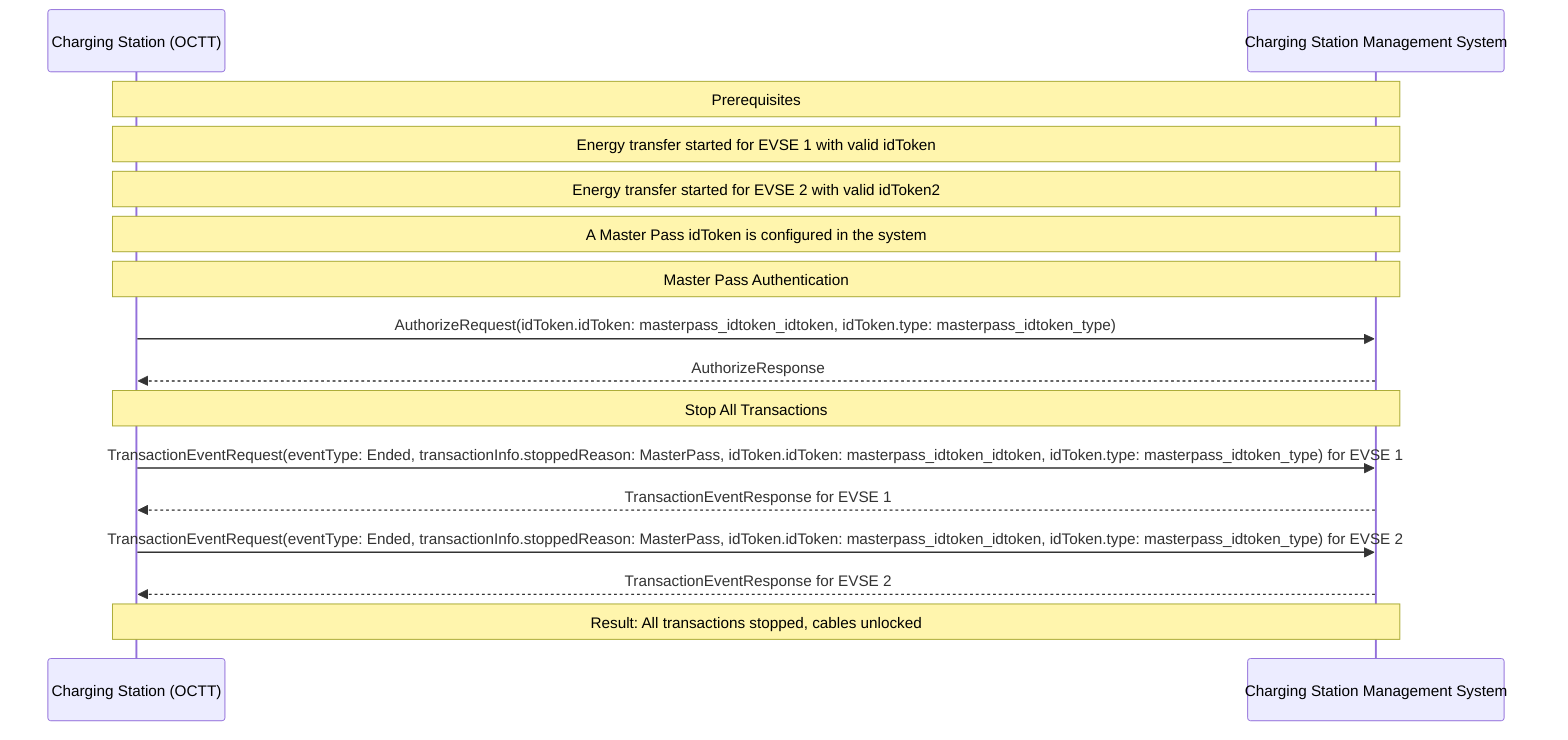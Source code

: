 sequenceDiagram
    participant CS as Charging Station (OCTT)
    participant CSMS as Charging Station Management System
    
    Note over CS, CSMS: Prerequisites
    Note over CS, CSMS: Energy transfer started for EVSE 1 with valid idToken
    Note over CS, CSMS: Energy transfer started for EVSE 2 with valid idToken2
    Note over CS, CSMS: A Master Pass idToken is configured in the system
    
    Note over CS, CSMS: Master Pass Authentication
    CS->>CSMS: AuthorizeRequest(idToken.idToken: masterpass_idtoken_idtoken, idToken.type: masterpass_idtoken_type)
    CSMS-->>CS: AuthorizeResponse
    
    Note over CS, CSMS: Stop All Transactions
    CS->>CSMS: TransactionEventRequest(eventType: Ended, transactionInfo.stoppedReason: MasterPass, idToken.idToken: masterpass_idtoken_idtoken, idToken.type: masterpass_idtoken_type) for EVSE 1
    CSMS-->>CS: TransactionEventResponse for EVSE 1
    
    CS->>CSMS: TransactionEventRequest(eventType: Ended, transactionInfo.stoppedReason: MasterPass, idToken.idToken: masterpass_idtoken_idtoken, idToken.type: masterpass_idtoken_type) for EVSE 2
    CSMS-->>CS: TransactionEventResponse for EVSE 2
    
    Note over CS, CSMS: Result: All transactions stopped, cables unlocked